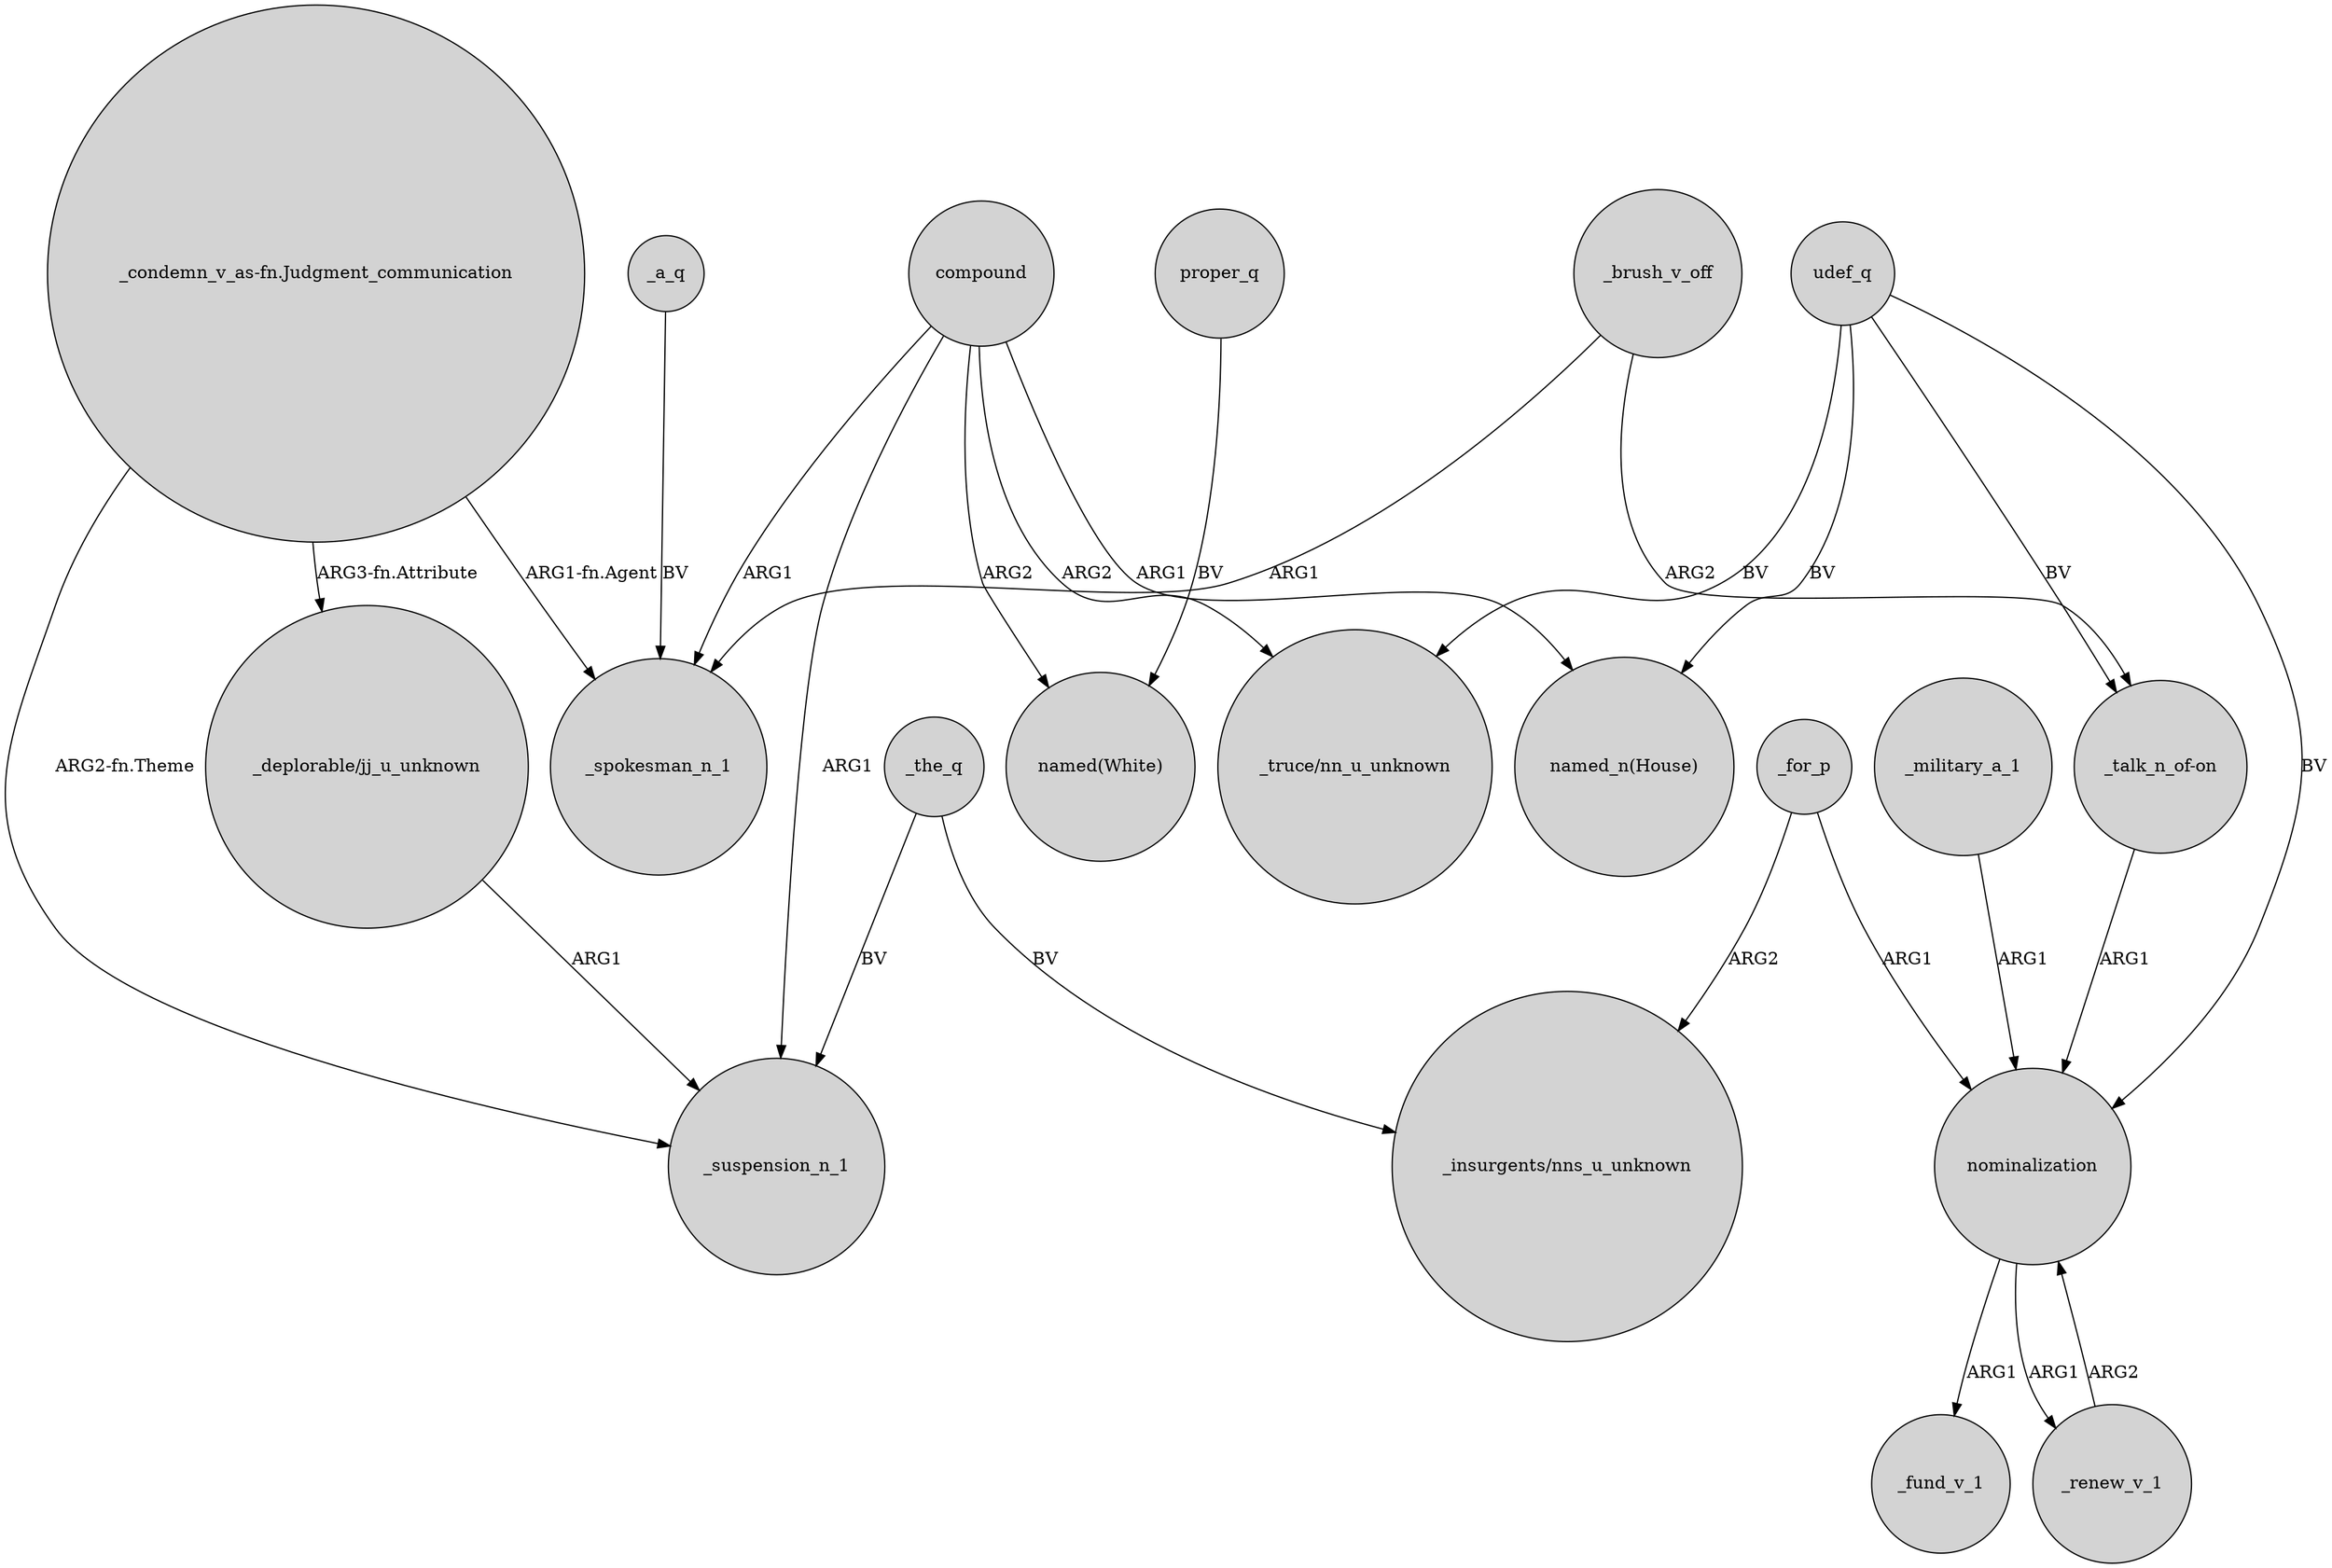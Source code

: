 digraph {
	node [shape=circle style=filled]
	udef_q -> "named_n(House)" [label=BV]
	_for_p -> "_insurgents/nns_u_unknown" [label=ARG2]
	"_condemn_v_as-fn.Judgment_communication" -> _spokesman_n_1 [label="ARG1-fn.Agent"]
	_the_q -> _suspension_n_1 [label=BV]
	nominalization -> _fund_v_1 [label=ARG1]
	"_condemn_v_as-fn.Judgment_communication" -> _suspension_n_1 [label="ARG2-fn.Theme"]
	"_talk_n_of-on" -> nominalization [label=ARG1]
	compound -> "_truce/nn_u_unknown" [label=ARG2]
	"_deplorable/jj_u_unknown" -> _suspension_n_1 [label=ARG1]
	_brush_v_off -> "_talk_n_of-on" [label=ARG2]
	compound -> "named(White)" [label=ARG2]
	"_condemn_v_as-fn.Judgment_communication" -> "_deplorable/jj_u_unknown" [label="ARG3-fn.Attribute"]
	compound -> "named_n(House)" [label=ARG1]
	proper_q -> "named(White)" [label=BV]
	udef_q -> "_truce/nn_u_unknown" [label=BV]
	compound -> _spokesman_n_1 [label=ARG1]
	udef_q -> "_talk_n_of-on" [label=BV]
	udef_q -> nominalization [label=BV]
	_the_q -> "_insurgents/nns_u_unknown" [label=BV]
	_for_p -> nominalization [label=ARG1]
	_renew_v_1 -> nominalization [label=ARG2]
	compound -> _suspension_n_1 [label=ARG1]
	_a_q -> _spokesman_n_1 [label=BV]
	_military_a_1 -> nominalization [label=ARG1]
	_brush_v_off -> _spokesman_n_1 [label=ARG1]
	nominalization -> _renew_v_1 [label=ARG1]
}
